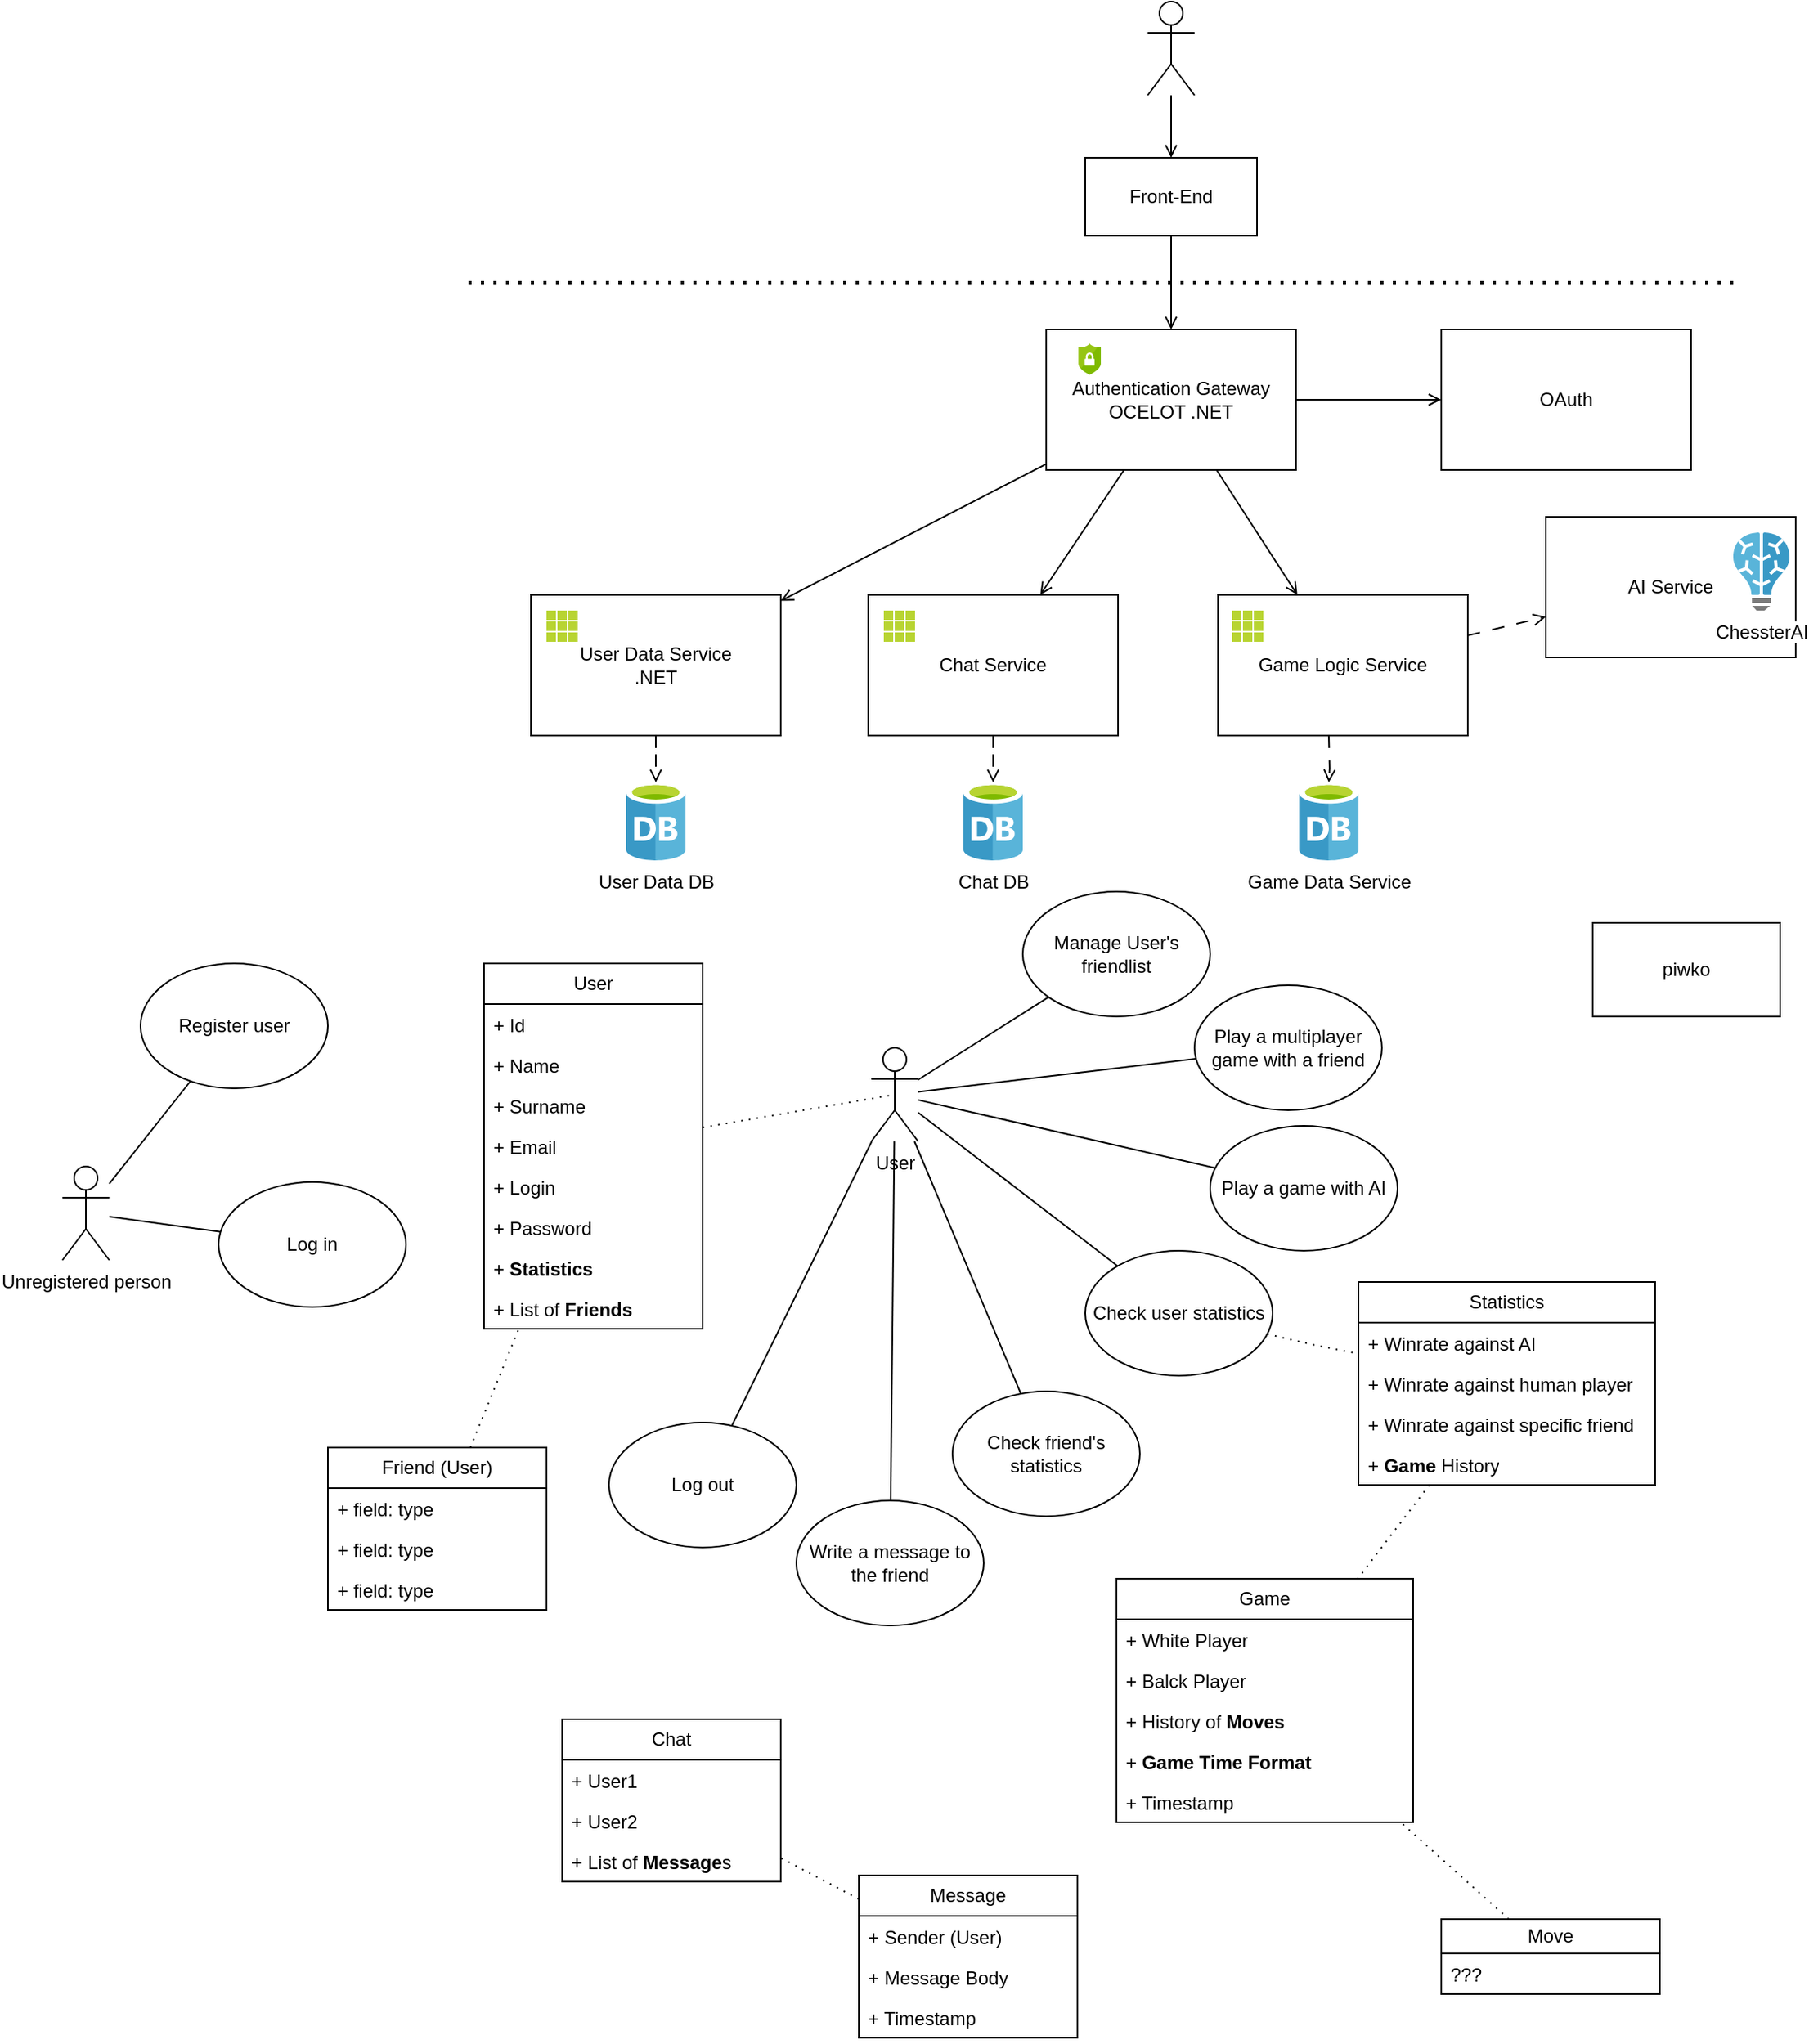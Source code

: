 <mxfile version="22.0.3" type="device">
  <diagram name="Page-1" id="z1dmS0iU0PLhmU2ol3QZ">
    <mxGraphModel dx="3015" dy="1462" grid="1" gridSize="10" guides="1" tooltips="1" connect="1" arrows="1" fold="1" page="1" pageScale="1" pageWidth="850" pageHeight="1100" math="0" shadow="0">
      <root>
        <mxCell id="0" />
        <mxCell id="1" parent="0" />
        <mxCell id="woZQ72gaU8aDdgJ4E1mn-53" value="" style="edgeStyle=orthogonalEdgeStyle;rounded=0;orthogonalLoop=1;jettySize=auto;html=1;dashed=1;dashPattern=8 8;endArrow=open;endFill=0;" parent="1" source="woZQ72gaU8aDdgJ4E1mn-49" target="woZQ72gaU8aDdgJ4E1mn-52" edge="1">
          <mxGeometry relative="1" as="geometry" />
        </mxCell>
        <mxCell id="woZQ72gaU8aDdgJ4E1mn-49" value="User Data Service&lt;br&gt;.NET" style="html=1;whiteSpace=wrap;" parent="1" vertex="1">
          <mxGeometry x="50" y="450" width="160" height="90" as="geometry" />
        </mxCell>
        <mxCell id="woZQ72gaU8aDdgJ4E1mn-4" value="Chat DB" style="image;sketch=0;aspect=fixed;html=1;points=[];align=center;fontSize=12;image=img/lib/mscae/Database_General.svg;" parent="1" vertex="1">
          <mxGeometry x="327" y="570" width="38" height="50" as="geometry" />
        </mxCell>
        <mxCell id="woZQ72gaU8aDdgJ4E1mn-59" value="" style="edgeStyle=orthogonalEdgeStyle;rounded=0;orthogonalLoop=1;jettySize=auto;html=1;endArrow=open;endFill=0;" parent="1" source="woZQ72gaU8aDdgJ4E1mn-8" target="woZQ72gaU8aDdgJ4E1mn-18" edge="1">
          <mxGeometry relative="1" as="geometry" />
        </mxCell>
        <mxCell id="woZQ72gaU8aDdgJ4E1mn-8" value="" style="shape=umlActor;verticalLabelPosition=bottom;verticalAlign=top;html=1;outlineConnect=0;" parent="1" vertex="1">
          <mxGeometry x="445" y="70" width="30" height="60" as="geometry" />
        </mxCell>
        <mxCell id="woZQ72gaU8aDdgJ4E1mn-17" value="" style="endArrow=none;dashed=1;html=1;dashPattern=1 3;strokeWidth=2;rounded=0;" parent="1" edge="1">
          <mxGeometry width="50" height="50" relative="1" as="geometry">
            <mxPoint x="10" y="250" as="sourcePoint" />
            <mxPoint x="820" y="250" as="targetPoint" />
          </mxGeometry>
        </mxCell>
        <mxCell id="woZQ72gaU8aDdgJ4E1mn-28" value="" style="edgeStyle=orthogonalEdgeStyle;rounded=0;orthogonalLoop=1;jettySize=auto;html=1;endArrow=open;endFill=0;" parent="1" source="woZQ72gaU8aDdgJ4E1mn-18" target="woZQ72gaU8aDdgJ4E1mn-16" edge="1">
          <mxGeometry relative="1" as="geometry" />
        </mxCell>
        <mxCell id="woZQ72gaU8aDdgJ4E1mn-18" value="Front-End" style="html=1;whiteSpace=wrap;" parent="1" vertex="1">
          <mxGeometry x="405" y="170" width="110" height="50" as="geometry" />
        </mxCell>
        <mxCell id="woZQ72gaU8aDdgJ4E1mn-20" value="" style="group" parent="1" vertex="1" connectable="0">
          <mxGeometry x="390" y="280" width="160" height="90" as="geometry" />
        </mxCell>
        <mxCell id="woZQ72gaU8aDdgJ4E1mn-16" value="Authentication Gateway&lt;br&gt;OCELOT .NET" style="html=1;whiteSpace=wrap;" parent="woZQ72gaU8aDdgJ4E1mn-20" vertex="1">
          <mxGeometry x="-10" width="160" height="90" as="geometry" />
        </mxCell>
        <mxCell id="woZQ72gaU8aDdgJ4E1mn-12" value="" style="image;sketch=0;aspect=fixed;html=1;points=[];align=center;fontSize=12;image=img/lib/mscae/Security_Center.svg;" parent="woZQ72gaU8aDdgJ4E1mn-20" vertex="1">
          <mxGeometry x="10.6" y="9" width="14.4" height="20" as="geometry" />
        </mxCell>
        <mxCell id="woZQ72gaU8aDdgJ4E1mn-30" value="" style="edgeStyle=orthogonalEdgeStyle;rounded=0;orthogonalLoop=1;jettySize=auto;html=1;dashed=1;dashPattern=8 8;endArrow=open;endFill=0;" parent="1" source="woZQ72gaU8aDdgJ4E1mn-22" target="woZQ72gaU8aDdgJ4E1mn-4" edge="1">
          <mxGeometry relative="1" as="geometry" />
        </mxCell>
        <mxCell id="woZQ72gaU8aDdgJ4E1mn-22" value="Chat Service" style="html=1;whiteSpace=wrap;" parent="1" vertex="1">
          <mxGeometry x="266" y="450" width="160" height="90" as="geometry" />
        </mxCell>
        <mxCell id="woZQ72gaU8aDdgJ4E1mn-23" value="" style="image;sketch=0;aspect=fixed;html=1;points=[];align=center;fontSize=12;image=img/lib/mscae/Grid3x3.svg;" parent="1" vertex="1">
          <mxGeometry x="276" y="460" width="20" height="20" as="geometry" />
        </mxCell>
        <mxCell id="woZQ72gaU8aDdgJ4E1mn-24" value="Game Logic Service" style="html=1;whiteSpace=wrap;" parent="1" vertex="1">
          <mxGeometry x="490" y="450" width="160" height="90" as="geometry" />
        </mxCell>
        <mxCell id="woZQ72gaU8aDdgJ4E1mn-25" value="" style="image;sketch=0;aspect=fixed;html=1;points=[];align=center;fontSize=12;image=img/lib/mscae/Grid3x3.svg;" parent="1" vertex="1">
          <mxGeometry x="499" y="460" width="20" height="20" as="geometry" />
        </mxCell>
        <mxCell id="woZQ72gaU8aDdgJ4E1mn-34" value="" style="rounded=0;orthogonalLoop=1;jettySize=auto;html=1;dashed=1;endArrow=open;endFill=0;dashPattern=8 8;" parent="1" source="woZQ72gaU8aDdgJ4E1mn-24" target="E_WpQnEiNX1Ixdxb9moF-14" edge="1">
          <mxGeometry relative="1" as="geometry">
            <mxPoint x="580" y="675" as="sourcePoint" />
          </mxGeometry>
        </mxCell>
        <mxCell id="woZQ72gaU8aDdgJ4E1mn-36" value="" style="rounded=0;orthogonalLoop=1;jettySize=auto;html=1;endArrow=open;endFill=0;" parent="1" source="woZQ72gaU8aDdgJ4E1mn-16" target="woZQ72gaU8aDdgJ4E1mn-24" edge="1">
          <mxGeometry relative="1" as="geometry" />
        </mxCell>
        <mxCell id="woZQ72gaU8aDdgJ4E1mn-37" style="rounded=0;orthogonalLoop=1;jettySize=auto;html=1;endArrow=open;endFill=0;" parent="1" source="woZQ72gaU8aDdgJ4E1mn-16" target="woZQ72gaU8aDdgJ4E1mn-22" edge="1">
          <mxGeometry relative="1" as="geometry" />
        </mxCell>
        <mxCell id="woZQ72gaU8aDdgJ4E1mn-38" value="" style="rounded=0;orthogonalLoop=1;jettySize=auto;html=1;endArrow=open;endFill=0;" parent="1" source="woZQ72gaU8aDdgJ4E1mn-16" target="E_WpQnEiNX1Ixdxb9moF-17" edge="1">
          <mxGeometry relative="1" as="geometry">
            <mxPoint x="595" y="325" as="targetPoint" />
          </mxGeometry>
        </mxCell>
        <mxCell id="woZQ72gaU8aDdgJ4E1mn-51" value="" style="group" parent="1" vertex="1" connectable="0">
          <mxGeometry x="40" y="440" width="160" height="90" as="geometry" />
        </mxCell>
        <mxCell id="woZQ72gaU8aDdgJ4E1mn-50" value="" style="image;sketch=0;aspect=fixed;html=1;points=[];align=center;fontSize=12;image=img/lib/mscae/Grid3x3.svg;" parent="woZQ72gaU8aDdgJ4E1mn-51" vertex="1">
          <mxGeometry x="20" y="20" width="20" height="20" as="geometry" />
        </mxCell>
        <mxCell id="woZQ72gaU8aDdgJ4E1mn-52" value="User Data DB" style="image;sketch=0;aspect=fixed;html=1;points=[];align=center;fontSize=12;image=img/lib/mscae/Database_General.svg;" parent="1" vertex="1">
          <mxGeometry x="111" y="570" width="38" height="50" as="geometry" />
        </mxCell>
        <mxCell id="woZQ72gaU8aDdgJ4E1mn-54" style="rounded=0;orthogonalLoop=1;jettySize=auto;html=1;endArrow=open;endFill=0;" parent="1" source="woZQ72gaU8aDdgJ4E1mn-16" target="woZQ72gaU8aDdgJ4E1mn-49" edge="1">
          <mxGeometry relative="1" as="geometry" />
        </mxCell>
        <mxCell id="wNsi6gwEB3yMSLrRMA9E-1" value="User" style="shape=umlActor;verticalLabelPosition=bottom;verticalAlign=top;html=1;outlineConnect=0;" parent="1" vertex="1">
          <mxGeometry x="268" y="740" width="30" height="60" as="geometry" />
        </mxCell>
        <mxCell id="wNsi6gwEB3yMSLrRMA9E-2" value="Play a multiplayer game with a friend" style="ellipse;whiteSpace=wrap;html=1;" parent="1" vertex="1">
          <mxGeometry x="475" y="700" width="120" height="80" as="geometry" />
        </mxCell>
        <mxCell id="wNsi6gwEB3yMSLrRMA9E-3" value="Play a game with AI" style="ellipse;whiteSpace=wrap;html=1;" parent="1" vertex="1">
          <mxGeometry x="485" y="790" width="120" height="80" as="geometry" />
        </mxCell>
        <mxCell id="wNsi6gwEB3yMSLrRMA9E-4" value="Check user statistics" style="ellipse;whiteSpace=wrap;html=1;" parent="1" vertex="1">
          <mxGeometry x="405" y="870" width="120" height="80" as="geometry" />
        </mxCell>
        <mxCell id="wNsi6gwEB3yMSLrRMA9E-5" value="Check friend&#39;s statistics" style="ellipse;whiteSpace=wrap;html=1;" parent="1" vertex="1">
          <mxGeometry x="320" y="960" width="120" height="80" as="geometry" />
        </mxCell>
        <mxCell id="wNsi6gwEB3yMSLrRMA9E-7" value="Manage User&#39;s friendlist" style="ellipse;whiteSpace=wrap;html=1;" parent="1" vertex="1">
          <mxGeometry x="365" y="640" width="120" height="80" as="geometry" />
        </mxCell>
        <mxCell id="wNsi6gwEB3yMSLrRMA9E-8" value="" style="endArrow=none;html=1;rounded=0;endFill=0;" parent="1" source="wNsi6gwEB3yMSLrRMA9E-1" target="wNsi6gwEB3yMSLrRMA9E-7" edge="1">
          <mxGeometry width="50" height="50" relative="1" as="geometry">
            <mxPoint x="428" y="900" as="sourcePoint" />
            <mxPoint x="478" y="850" as="targetPoint" />
          </mxGeometry>
        </mxCell>
        <mxCell id="wNsi6gwEB3yMSLrRMA9E-9" value="" style="endArrow=none;html=1;rounded=0;endFill=0;" parent="1" source="wNsi6gwEB3yMSLrRMA9E-1" target="wNsi6gwEB3yMSLrRMA9E-2" edge="1">
          <mxGeometry width="50" height="50" relative="1" as="geometry">
            <mxPoint x="308" y="775" as="sourcePoint" />
            <mxPoint x="403" y="747" as="targetPoint" />
          </mxGeometry>
        </mxCell>
        <mxCell id="wNsi6gwEB3yMSLrRMA9E-10" value="" style="endArrow=none;html=1;rounded=0;endFill=0;" parent="1" source="wNsi6gwEB3yMSLrRMA9E-1" target="wNsi6gwEB3yMSLrRMA9E-3" edge="1">
          <mxGeometry width="50" height="50" relative="1" as="geometry">
            <mxPoint x="308" y="775" as="sourcePoint" />
            <mxPoint x="403" y="747" as="targetPoint" />
          </mxGeometry>
        </mxCell>
        <mxCell id="wNsi6gwEB3yMSLrRMA9E-11" value="" style="endArrow=none;html=1;rounded=0;endFill=0;" parent="1" source="wNsi6gwEB3yMSLrRMA9E-1" target="wNsi6gwEB3yMSLrRMA9E-4" edge="1">
          <mxGeometry width="50" height="50" relative="1" as="geometry">
            <mxPoint x="308" y="785" as="sourcePoint" />
            <mxPoint x="510" y="852" as="targetPoint" />
          </mxGeometry>
        </mxCell>
        <mxCell id="wNsi6gwEB3yMSLrRMA9E-12" value="" style="endArrow=none;html=1;rounded=0;endFill=0;" parent="1" source="wNsi6gwEB3yMSLrRMA9E-1" target="wNsi6gwEB3yMSLrRMA9E-5" edge="1">
          <mxGeometry width="50" height="50" relative="1" as="geometry">
            <mxPoint x="308" y="797" as="sourcePoint" />
            <mxPoint x="477" y="986" as="targetPoint" />
          </mxGeometry>
        </mxCell>
        <mxCell id="wNsi6gwEB3yMSLrRMA9E-14" value="" style="endArrow=none;html=1;rounded=0;dashed=1;dashPattern=1 4;" parent="1" source="wNsi6gwEB3yMSLrRMA9E-4" target="wNsi6gwEB3yMSLrRMA9E-31" edge="1">
          <mxGeometry width="50" height="50" relative="1" as="geometry">
            <mxPoint x="390" y="1020" as="sourcePoint" />
            <mxPoint x="426" y="986.106" as="targetPoint" />
            <Array as="points">
              <mxPoint x="550" y="930" />
            </Array>
          </mxGeometry>
        </mxCell>
        <mxCell id="wNsi6gwEB3yMSLrRMA9E-23" value="User" style="swimlane;fontStyle=0;childLayout=stackLayout;horizontal=1;startSize=26;fillColor=none;horizontalStack=0;resizeParent=1;resizeParentMax=0;resizeLast=0;collapsible=1;marginBottom=0;whiteSpace=wrap;html=1;" parent="1" vertex="1">
          <mxGeometry x="20" y="686" width="140" height="234" as="geometry" />
        </mxCell>
        <mxCell id="wNsi6gwEB3yMSLrRMA9E-26" value="+ Id" style="text;strokeColor=none;fillColor=none;align=left;verticalAlign=top;spacingLeft=4;spacingRight=4;overflow=hidden;rotatable=0;points=[[0,0.5],[1,0.5]];portConstraint=eastwest;whiteSpace=wrap;html=1;" parent="wNsi6gwEB3yMSLrRMA9E-23" vertex="1">
          <mxGeometry y="26" width="140" height="26" as="geometry" />
        </mxCell>
        <mxCell id="wNsi6gwEB3yMSLrRMA9E-24" value="+ Name" style="text;strokeColor=none;fillColor=none;align=left;verticalAlign=top;spacingLeft=4;spacingRight=4;overflow=hidden;rotatable=0;points=[[0,0.5],[1,0.5]];portConstraint=eastwest;whiteSpace=wrap;html=1;" parent="wNsi6gwEB3yMSLrRMA9E-23" vertex="1">
          <mxGeometry y="52" width="140" height="26" as="geometry" />
        </mxCell>
        <mxCell id="wNsi6gwEB3yMSLrRMA9E-25" value="+ Surname" style="text;strokeColor=none;fillColor=none;align=left;verticalAlign=top;spacingLeft=4;spacingRight=4;overflow=hidden;rotatable=0;points=[[0,0.5],[1,0.5]];portConstraint=eastwest;whiteSpace=wrap;html=1;" parent="wNsi6gwEB3yMSLrRMA9E-23" vertex="1">
          <mxGeometry y="78" width="140" height="26" as="geometry" />
        </mxCell>
        <mxCell id="wNsi6gwEB3yMSLrRMA9E-27" value="+ Email" style="text;strokeColor=none;fillColor=none;align=left;verticalAlign=top;spacingLeft=4;spacingRight=4;overflow=hidden;rotatable=0;points=[[0,0.5],[1,0.5]];portConstraint=eastwest;whiteSpace=wrap;html=1;" parent="wNsi6gwEB3yMSLrRMA9E-23" vertex="1">
          <mxGeometry y="104" width="140" height="26" as="geometry" />
        </mxCell>
        <mxCell id="wNsi6gwEB3yMSLrRMA9E-28" value="+ Login" style="text;strokeColor=none;fillColor=none;align=left;verticalAlign=top;spacingLeft=4;spacingRight=4;overflow=hidden;rotatable=0;points=[[0,0.5],[1,0.5]];portConstraint=eastwest;whiteSpace=wrap;html=1;" parent="wNsi6gwEB3yMSLrRMA9E-23" vertex="1">
          <mxGeometry y="130" width="140" height="26" as="geometry" />
        </mxCell>
        <mxCell id="wNsi6gwEB3yMSLrRMA9E-29" value="+ Password" style="text;strokeColor=none;fillColor=none;align=left;verticalAlign=top;spacingLeft=4;spacingRight=4;overflow=hidden;rotatable=0;points=[[0,0.5],[1,0.5]];portConstraint=eastwest;whiteSpace=wrap;html=1;" parent="wNsi6gwEB3yMSLrRMA9E-23" vertex="1">
          <mxGeometry y="156" width="140" height="26" as="geometry" />
        </mxCell>
        <mxCell id="wNsi6gwEB3yMSLrRMA9E-30" value="+ &lt;b&gt;Statistics&lt;/b&gt;" style="text;strokeColor=none;fillColor=none;align=left;verticalAlign=top;spacingLeft=4;spacingRight=4;overflow=hidden;rotatable=0;points=[[0,0.5],[1,0.5]];portConstraint=eastwest;whiteSpace=wrap;html=1;" parent="wNsi6gwEB3yMSLrRMA9E-23" vertex="1">
          <mxGeometry y="182" width="140" height="26" as="geometry" />
        </mxCell>
        <mxCell id="wNsi6gwEB3yMSLrRMA9E-35" value="+&lt;b&gt; &lt;/b&gt;List of &lt;b&gt;Friends&lt;/b&gt;" style="text;strokeColor=none;fillColor=none;align=left;verticalAlign=top;spacingLeft=4;spacingRight=4;overflow=hidden;rotatable=0;points=[[0,0.5],[1,0.5]];portConstraint=eastwest;whiteSpace=wrap;html=1;" parent="wNsi6gwEB3yMSLrRMA9E-23" vertex="1">
          <mxGeometry y="208" width="140" height="26" as="geometry" />
        </mxCell>
        <mxCell id="wNsi6gwEB3yMSLrRMA9E-46" value="" style="rounded=0;orthogonalLoop=1;jettySize=auto;html=1;dashed=1;dashPattern=1 4;endArrow=none;endFill=0;" parent="1" source="wNsi6gwEB3yMSLrRMA9E-31" target="wNsi6gwEB3yMSLrRMA9E-38" edge="1">
          <mxGeometry relative="1" as="geometry" />
        </mxCell>
        <mxCell id="wNsi6gwEB3yMSLrRMA9E-31" value="Statistics" style="swimlane;fontStyle=0;childLayout=stackLayout;horizontal=1;startSize=26;fillColor=none;horizontalStack=0;resizeParent=1;resizeParentMax=0;resizeLast=0;collapsible=1;marginBottom=0;whiteSpace=wrap;html=1;" parent="1" vertex="1">
          <mxGeometry x="580" y="890" width="190" height="130" as="geometry" />
        </mxCell>
        <mxCell id="wNsi6gwEB3yMSLrRMA9E-32" value="+ Winrate against AI" style="text;strokeColor=none;fillColor=none;align=left;verticalAlign=top;spacingLeft=4;spacingRight=4;overflow=hidden;rotatable=0;points=[[0,0.5],[1,0.5]];portConstraint=eastwest;whiteSpace=wrap;html=1;" parent="wNsi6gwEB3yMSLrRMA9E-31" vertex="1">
          <mxGeometry y="26" width="190" height="26" as="geometry" />
        </mxCell>
        <mxCell id="wNsi6gwEB3yMSLrRMA9E-33" value="+ Winrate against human player" style="text;strokeColor=none;fillColor=none;align=left;verticalAlign=top;spacingLeft=4;spacingRight=4;overflow=hidden;rotatable=0;points=[[0,0.5],[1,0.5]];portConstraint=eastwest;whiteSpace=wrap;html=1;" parent="wNsi6gwEB3yMSLrRMA9E-31" vertex="1">
          <mxGeometry y="52" width="190" height="26" as="geometry" />
        </mxCell>
        <mxCell id="wNsi6gwEB3yMSLrRMA9E-34" value="+ Winrate against specific friend" style="text;strokeColor=none;fillColor=none;align=left;verticalAlign=top;spacingLeft=4;spacingRight=4;overflow=hidden;rotatable=0;points=[[0,0.5],[1,0.5]];portConstraint=eastwest;whiteSpace=wrap;html=1;" parent="wNsi6gwEB3yMSLrRMA9E-31" vertex="1">
          <mxGeometry y="78" width="190" height="26" as="geometry" />
        </mxCell>
        <mxCell id="wNsi6gwEB3yMSLrRMA9E-36" value="+ &lt;b&gt;Game&amp;nbsp;&lt;/b&gt;History" style="text;strokeColor=none;fillColor=none;align=left;verticalAlign=top;spacingLeft=4;spacingRight=4;overflow=hidden;rotatable=0;points=[[0,0.5],[1,0.5]];portConstraint=eastwest;whiteSpace=wrap;html=1;" parent="wNsi6gwEB3yMSLrRMA9E-31" vertex="1">
          <mxGeometry y="104" width="190" height="26" as="geometry" />
        </mxCell>
        <mxCell id="wNsi6gwEB3yMSLrRMA9E-37" value="" style="endArrow=none;html=1;rounded=0;dashed=1;dashPattern=1 4;entryX=0.5;entryY=0.5;entryDx=0;entryDy=0;entryPerimeter=0;" parent="1" source="wNsi6gwEB3yMSLrRMA9E-23" target="wNsi6gwEB3yMSLrRMA9E-1" edge="1">
          <mxGeometry width="50" height="50" relative="1" as="geometry">
            <mxPoint x="210" y="920" as="sourcePoint" />
            <mxPoint x="309" y="946" as="targetPoint" />
          </mxGeometry>
        </mxCell>
        <mxCell id="wNsi6gwEB3yMSLrRMA9E-38" value="Game" style="swimlane;fontStyle=0;childLayout=stackLayout;horizontal=1;startSize=26;fillColor=none;horizontalStack=0;resizeParent=1;resizeParentMax=0;resizeLast=0;collapsible=1;marginBottom=0;whiteSpace=wrap;html=1;" parent="1" vertex="1">
          <mxGeometry x="425" y="1080" width="190" height="156" as="geometry" />
        </mxCell>
        <mxCell id="wNsi6gwEB3yMSLrRMA9E-39" value="+ White Player" style="text;strokeColor=none;fillColor=none;align=left;verticalAlign=top;spacingLeft=4;spacingRight=4;overflow=hidden;rotatable=0;points=[[0,0.5],[1,0.5]];portConstraint=eastwest;whiteSpace=wrap;html=1;" parent="wNsi6gwEB3yMSLrRMA9E-38" vertex="1">
          <mxGeometry y="26" width="190" height="26" as="geometry" />
        </mxCell>
        <mxCell id="wNsi6gwEB3yMSLrRMA9E-40" value="+ Balck Player" style="text;strokeColor=none;fillColor=none;align=left;verticalAlign=top;spacingLeft=4;spacingRight=4;overflow=hidden;rotatable=0;points=[[0,0.5],[1,0.5]];portConstraint=eastwest;whiteSpace=wrap;html=1;" parent="wNsi6gwEB3yMSLrRMA9E-38" vertex="1">
          <mxGeometry y="52" width="190" height="26" as="geometry" />
        </mxCell>
        <mxCell id="wNsi6gwEB3yMSLrRMA9E-41" value="+&lt;b&gt;&amp;nbsp;&lt;/b&gt;History of&amp;nbsp;&lt;b&gt;Moves&amp;nbsp;&lt;/b&gt;" style="text;strokeColor=none;fillColor=none;align=left;verticalAlign=top;spacingLeft=4;spacingRight=4;overflow=hidden;rotatable=0;points=[[0,0.5],[1,0.5]];portConstraint=eastwest;whiteSpace=wrap;html=1;" parent="wNsi6gwEB3yMSLrRMA9E-38" vertex="1">
          <mxGeometry y="78" width="190" height="26" as="geometry" />
        </mxCell>
        <mxCell id="wNsi6gwEB3yMSLrRMA9E-42" value="+ &lt;b&gt;Game Time Format&lt;/b&gt;" style="text;strokeColor=none;fillColor=none;align=left;verticalAlign=top;spacingLeft=4;spacingRight=4;overflow=hidden;rotatable=0;points=[[0,0.5],[1,0.5]];portConstraint=eastwest;whiteSpace=wrap;html=1;" parent="wNsi6gwEB3yMSLrRMA9E-38" vertex="1">
          <mxGeometry y="104" width="190" height="26" as="geometry" />
        </mxCell>
        <mxCell id="wNsi6gwEB3yMSLrRMA9E-47" value="+ Timestamp" style="text;strokeColor=none;fillColor=none;align=left;verticalAlign=top;spacingLeft=4;spacingRight=4;overflow=hidden;rotatable=0;points=[[0,0.5],[1,0.5]];portConstraint=eastwest;whiteSpace=wrap;html=1;" parent="wNsi6gwEB3yMSLrRMA9E-38" vertex="1">
          <mxGeometry y="130" width="190" height="26" as="geometry" />
        </mxCell>
        <mxCell id="hthX9q7Tk7e0MeHG1sq0-1" value="Write a message to the friend" style="ellipse;whiteSpace=wrap;html=1;" parent="1" vertex="1">
          <mxGeometry x="220" y="1030" width="120" height="80" as="geometry" />
        </mxCell>
        <mxCell id="hthX9q7Tk7e0MeHG1sq0-2" value="" style="endArrow=none;html=1;rounded=0;endFill=0;" parent="1" source="wNsi6gwEB3yMSLrRMA9E-1" target="hthX9q7Tk7e0MeHG1sq0-1" edge="1">
          <mxGeometry width="50" height="50" relative="1" as="geometry">
            <mxPoint x="249" y="840" as="sourcePoint" />
            <mxPoint x="317" y="1001" as="targetPoint" />
          </mxGeometry>
        </mxCell>
        <mxCell id="hthX9q7Tk7e0MeHG1sq0-3" value="Move" style="swimlane;fontStyle=0;childLayout=stackLayout;horizontal=1;startSize=22;fillColor=none;horizontalStack=0;resizeParent=1;resizeParentMax=0;resizeLast=0;collapsible=1;marginBottom=0;whiteSpace=wrap;html=1;" parent="1" vertex="1">
          <mxGeometry x="633" y="1298" width="140" height="48" as="geometry" />
        </mxCell>
        <mxCell id="hthX9q7Tk7e0MeHG1sq0-5" value="???" style="text;strokeColor=none;fillColor=none;align=left;verticalAlign=top;spacingLeft=4;spacingRight=4;overflow=hidden;rotatable=0;points=[[0,0.5],[1,0.5]];portConstraint=eastwest;whiteSpace=wrap;html=1;" parent="hthX9q7Tk7e0MeHG1sq0-3" vertex="1">
          <mxGeometry y="22" width="140" height="26" as="geometry" />
        </mxCell>
        <mxCell id="hthX9q7Tk7e0MeHG1sq0-7" value="Friend (User)" style="swimlane;fontStyle=0;childLayout=stackLayout;horizontal=1;startSize=26;fillColor=none;horizontalStack=0;resizeParent=1;resizeParentMax=0;resizeLast=0;collapsible=1;marginBottom=0;whiteSpace=wrap;html=1;" parent="1" vertex="1">
          <mxGeometry x="-80" y="996" width="140" height="104" as="geometry" />
        </mxCell>
        <mxCell id="hthX9q7Tk7e0MeHG1sq0-8" value="+ field: type" style="text;strokeColor=none;fillColor=none;align=left;verticalAlign=top;spacingLeft=4;spacingRight=4;overflow=hidden;rotatable=0;points=[[0,0.5],[1,0.5]];portConstraint=eastwest;whiteSpace=wrap;html=1;" parent="hthX9q7Tk7e0MeHG1sq0-7" vertex="1">
          <mxGeometry y="26" width="140" height="26" as="geometry" />
        </mxCell>
        <mxCell id="hthX9q7Tk7e0MeHG1sq0-9" value="+ field: type" style="text;strokeColor=none;fillColor=none;align=left;verticalAlign=top;spacingLeft=4;spacingRight=4;overflow=hidden;rotatable=0;points=[[0,0.5],[1,0.5]];portConstraint=eastwest;whiteSpace=wrap;html=1;" parent="hthX9q7Tk7e0MeHG1sq0-7" vertex="1">
          <mxGeometry y="52" width="140" height="26" as="geometry" />
        </mxCell>
        <mxCell id="hthX9q7Tk7e0MeHG1sq0-10" value="+ field: type" style="text;strokeColor=none;fillColor=none;align=left;verticalAlign=top;spacingLeft=4;spacingRight=4;overflow=hidden;rotatable=0;points=[[0,0.5],[1,0.5]];portConstraint=eastwest;whiteSpace=wrap;html=1;" parent="hthX9q7Tk7e0MeHG1sq0-7" vertex="1">
          <mxGeometry y="78" width="140" height="26" as="geometry" />
        </mxCell>
        <mxCell id="hthX9q7Tk7e0MeHG1sq0-11" value="" style="endArrow=none;html=1;rounded=0;dashed=1;dashPattern=1 4;" parent="1" source="hthX9q7Tk7e0MeHG1sq0-7" target="wNsi6gwEB3yMSLrRMA9E-23" edge="1">
          <mxGeometry width="50" height="50" relative="1" as="geometry">
            <mxPoint x="86" y="976" as="sourcePoint" />
            <mxPoint x="149" y="960" as="targetPoint" />
          </mxGeometry>
        </mxCell>
        <mxCell id="hthX9q7Tk7e0MeHG1sq0-13" value="" style="rounded=0;orthogonalLoop=1;jettySize=auto;html=1;dashed=1;dashPattern=1 4;endArrow=none;endFill=0;" parent="1" source="hthX9q7Tk7e0MeHG1sq0-3" target="wNsi6gwEB3yMSLrRMA9E-38" edge="1">
          <mxGeometry relative="1" as="geometry">
            <mxPoint x="635" y="1030" as="sourcePoint" />
            <mxPoint x="590" y="1090" as="targetPoint" />
          </mxGeometry>
        </mxCell>
        <mxCell id="hthX9q7Tk7e0MeHG1sq0-14" value="Chat" style="swimlane;fontStyle=0;childLayout=stackLayout;horizontal=1;startSize=26;fillColor=none;horizontalStack=0;resizeParent=1;resizeParentMax=0;resizeLast=0;collapsible=1;marginBottom=0;whiteSpace=wrap;html=1;" parent="1" vertex="1">
          <mxGeometry x="70" y="1170" width="140" height="104" as="geometry" />
        </mxCell>
        <mxCell id="hthX9q7Tk7e0MeHG1sq0-16" value="+ User1" style="text;strokeColor=none;fillColor=none;align=left;verticalAlign=top;spacingLeft=4;spacingRight=4;overflow=hidden;rotatable=0;points=[[0,0.5],[1,0.5]];portConstraint=eastwest;whiteSpace=wrap;html=1;" parent="hthX9q7Tk7e0MeHG1sq0-14" vertex="1">
          <mxGeometry y="26" width="140" height="26" as="geometry" />
        </mxCell>
        <mxCell id="hthX9q7Tk7e0MeHG1sq0-17" value="+ User2" style="text;strokeColor=none;fillColor=none;align=left;verticalAlign=top;spacingLeft=4;spacingRight=4;overflow=hidden;rotatable=0;points=[[0,0.5],[1,0.5]];portConstraint=eastwest;whiteSpace=wrap;html=1;" parent="hthX9q7Tk7e0MeHG1sq0-14" vertex="1">
          <mxGeometry y="52" width="140" height="26" as="geometry" />
        </mxCell>
        <mxCell id="hthX9q7Tk7e0MeHG1sq0-18" value="+ List of &lt;b&gt;Message&lt;/b&gt;s" style="text;strokeColor=none;fillColor=none;align=left;verticalAlign=top;spacingLeft=4;spacingRight=4;overflow=hidden;rotatable=0;points=[[0,0.5],[1,0.5]];portConstraint=eastwest;whiteSpace=wrap;html=1;" parent="hthX9q7Tk7e0MeHG1sq0-14" vertex="1">
          <mxGeometry y="78" width="140" height="26" as="geometry" />
        </mxCell>
        <mxCell id="hthX9q7Tk7e0MeHG1sq0-19" value="Message" style="swimlane;fontStyle=0;childLayout=stackLayout;horizontal=1;startSize=26;fillColor=none;horizontalStack=0;resizeParent=1;resizeParentMax=0;resizeLast=0;collapsible=1;marginBottom=0;whiteSpace=wrap;html=1;" parent="1" vertex="1">
          <mxGeometry x="260" y="1270" width="140" height="104" as="geometry" />
        </mxCell>
        <mxCell id="hthX9q7Tk7e0MeHG1sq0-21" value="+ Sender (User)" style="text;strokeColor=none;fillColor=none;align=left;verticalAlign=top;spacingLeft=4;spacingRight=4;overflow=hidden;rotatable=0;points=[[0,0.5],[1,0.5]];portConstraint=eastwest;whiteSpace=wrap;html=1;" parent="hthX9q7Tk7e0MeHG1sq0-19" vertex="1">
          <mxGeometry y="26" width="140" height="26" as="geometry" />
        </mxCell>
        <mxCell id="hthX9q7Tk7e0MeHG1sq0-23" value="+ Message Body" style="text;strokeColor=none;fillColor=none;align=left;verticalAlign=top;spacingLeft=4;spacingRight=4;overflow=hidden;rotatable=0;points=[[0,0.5],[1,0.5]];portConstraint=eastwest;whiteSpace=wrap;html=1;" parent="hthX9q7Tk7e0MeHG1sq0-19" vertex="1">
          <mxGeometry y="52" width="140" height="26" as="geometry" />
        </mxCell>
        <mxCell id="hthX9q7Tk7e0MeHG1sq0-24" value="+ Timestamp" style="text;strokeColor=none;fillColor=none;align=left;verticalAlign=top;spacingLeft=4;spacingRight=4;overflow=hidden;rotatable=0;points=[[0,0.5],[1,0.5]];portConstraint=eastwest;whiteSpace=wrap;html=1;" parent="hthX9q7Tk7e0MeHG1sq0-19" vertex="1">
          <mxGeometry y="78" width="140" height="26" as="geometry" />
        </mxCell>
        <mxCell id="hthX9q7Tk7e0MeHG1sq0-25" value="" style="endArrow=none;html=1;rounded=0;dashed=1;dashPattern=1 4;" parent="1" source="hthX9q7Tk7e0MeHG1sq0-19" target="hthX9q7Tk7e0MeHG1sq0-14" edge="1">
          <mxGeometry width="50" height="50" relative="1" as="geometry">
            <mxPoint x="244" y="1270" as="sourcePoint" />
            <mxPoint x="266" y="1194" as="targetPoint" />
          </mxGeometry>
        </mxCell>
        <mxCell id="E_WpQnEiNX1Ixdxb9moF-1" value="piwko" style="rounded=0;whiteSpace=wrap;html=1;" parent="1" vertex="1">
          <mxGeometry x="730" y="660" width="120" height="60" as="geometry" />
        </mxCell>
        <mxCell id="E_WpQnEiNX1Ixdxb9moF-3" value="Unregistered person" style="shape=umlActor;verticalLabelPosition=bottom;verticalAlign=top;html=1;outlineConnect=0;" parent="1" vertex="1">
          <mxGeometry x="-250" y="816" width="30" height="60" as="geometry" />
        </mxCell>
        <mxCell id="E_WpQnEiNX1Ixdxb9moF-5" value="Register user" style="ellipse;whiteSpace=wrap;html=1;" parent="1" vertex="1">
          <mxGeometry x="-200" y="686" width="120" height="80" as="geometry" />
        </mxCell>
        <mxCell id="E_WpQnEiNX1Ixdxb9moF-6" value="Log in" style="ellipse;whiteSpace=wrap;html=1;" parent="1" vertex="1">
          <mxGeometry x="-150" y="826" width="120" height="80" as="geometry" />
        </mxCell>
        <mxCell id="E_WpQnEiNX1Ixdxb9moF-9" value="" style="endArrow=none;html=1;rounded=0;endFill=0;" parent="1" source="E_WpQnEiNX1Ixdxb9moF-3" target="E_WpQnEiNX1Ixdxb9moF-5" edge="1">
          <mxGeometry width="50" height="50" relative="1" as="geometry">
            <mxPoint x="-310" y="808" as="sourcePoint" />
            <mxPoint x="-226" y="756" as="targetPoint" />
          </mxGeometry>
        </mxCell>
        <mxCell id="E_WpQnEiNX1Ixdxb9moF-10" value="" style="endArrow=none;html=1;rounded=0;endFill=0;" parent="1" source="E_WpQnEiNX1Ixdxb9moF-3" target="E_WpQnEiNX1Ixdxb9moF-6" edge="1">
          <mxGeometry width="50" height="50" relative="1" as="geometry">
            <mxPoint x="-210" y="837" as="sourcePoint" />
            <mxPoint x="-158" y="771" as="targetPoint" />
          </mxGeometry>
        </mxCell>
        <mxCell id="E_WpQnEiNX1Ixdxb9moF-11" value="Log out" style="ellipse;whiteSpace=wrap;html=1;" parent="1" vertex="1">
          <mxGeometry x="100" y="980" width="120" height="80" as="geometry" />
        </mxCell>
        <mxCell id="E_WpQnEiNX1Ixdxb9moF-12" value="" style="endArrow=none;html=1;rounded=0;endFill=0;" parent="1" source="wNsi6gwEB3yMSLrRMA9E-1" target="E_WpQnEiNX1Ixdxb9moF-11" edge="1">
          <mxGeometry width="50" height="50" relative="1" as="geometry">
            <mxPoint x="293" y="810" as="sourcePoint" />
            <mxPoint x="290" y="1040" as="targetPoint" />
          </mxGeometry>
        </mxCell>
        <mxCell id="E_WpQnEiNX1Ixdxb9moF-15" value="" style="group" parent="1" vertex="1" connectable="0">
          <mxGeometry x="660" y="380" width="160" height="90" as="geometry" />
        </mxCell>
        <mxCell id="E_WpQnEiNX1Ixdxb9moF-14" value="AI Service" style="html=1;whiteSpace=wrap;" parent="E_WpQnEiNX1Ixdxb9moF-15" vertex="1">
          <mxGeometry x="40" y="20" width="160" height="90" as="geometry" />
        </mxCell>
        <mxCell id="woZQ72gaU8aDdgJ4E1mn-11" value="ChessterAI" style="image;sketch=0;aspect=fixed;html=1;points=[];align=center;fontSize=12;image=img/lib/mscae/Batch_AI.svg;" parent="1" vertex="1">
          <mxGeometry x="820" y="410" width="36" height="50" as="geometry" />
        </mxCell>
        <mxCell id="E_WpQnEiNX1Ixdxb9moF-17" value="OAuth" style="html=1;whiteSpace=wrap;" parent="1" vertex="1">
          <mxGeometry x="633" y="280" width="160" height="90" as="geometry" />
        </mxCell>
        <mxCell id="E_WpQnEiNX1Ixdxb9moF-18" value="" style="edgeStyle=orthogonalEdgeStyle;rounded=0;orthogonalLoop=1;jettySize=auto;html=1;dashed=1;dashPattern=8 8;endArrow=open;endFill=0;" parent="1" target="E_WpQnEiNX1Ixdxb9moF-19" edge="1">
          <mxGeometry relative="1" as="geometry">
            <mxPoint x="561" y="540" as="sourcePoint" />
          </mxGeometry>
        </mxCell>
        <mxCell id="E_WpQnEiNX1Ixdxb9moF-19" value="Game Data Service" style="image;sketch=0;aspect=fixed;html=1;points=[];align=center;fontSize=12;image=img/lib/mscae/Database_General.svg;" parent="1" vertex="1">
          <mxGeometry x="542" y="570" width="38" height="50" as="geometry" />
        </mxCell>
      </root>
    </mxGraphModel>
  </diagram>
</mxfile>

